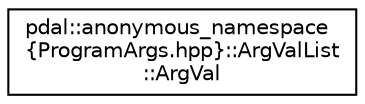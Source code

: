 digraph "Graphical Class Hierarchy"
{
  edge [fontname="Helvetica",fontsize="10",labelfontname="Helvetica",labelfontsize="10"];
  node [fontname="Helvetica",fontsize="10",shape=record];
  rankdir="LR";
  Node1 [label="pdal::anonymous_namespace\l\{ProgramArgs.hpp\}::ArgValList\l::ArgVal",height=0.2,width=0.4,color="black", fillcolor="white", style="filled",URL="$structpdal_1_1anonymous__namespace_02ProgramArgs_8hpp_03_1_1ArgValList_1_1ArgVal.html"];
}
